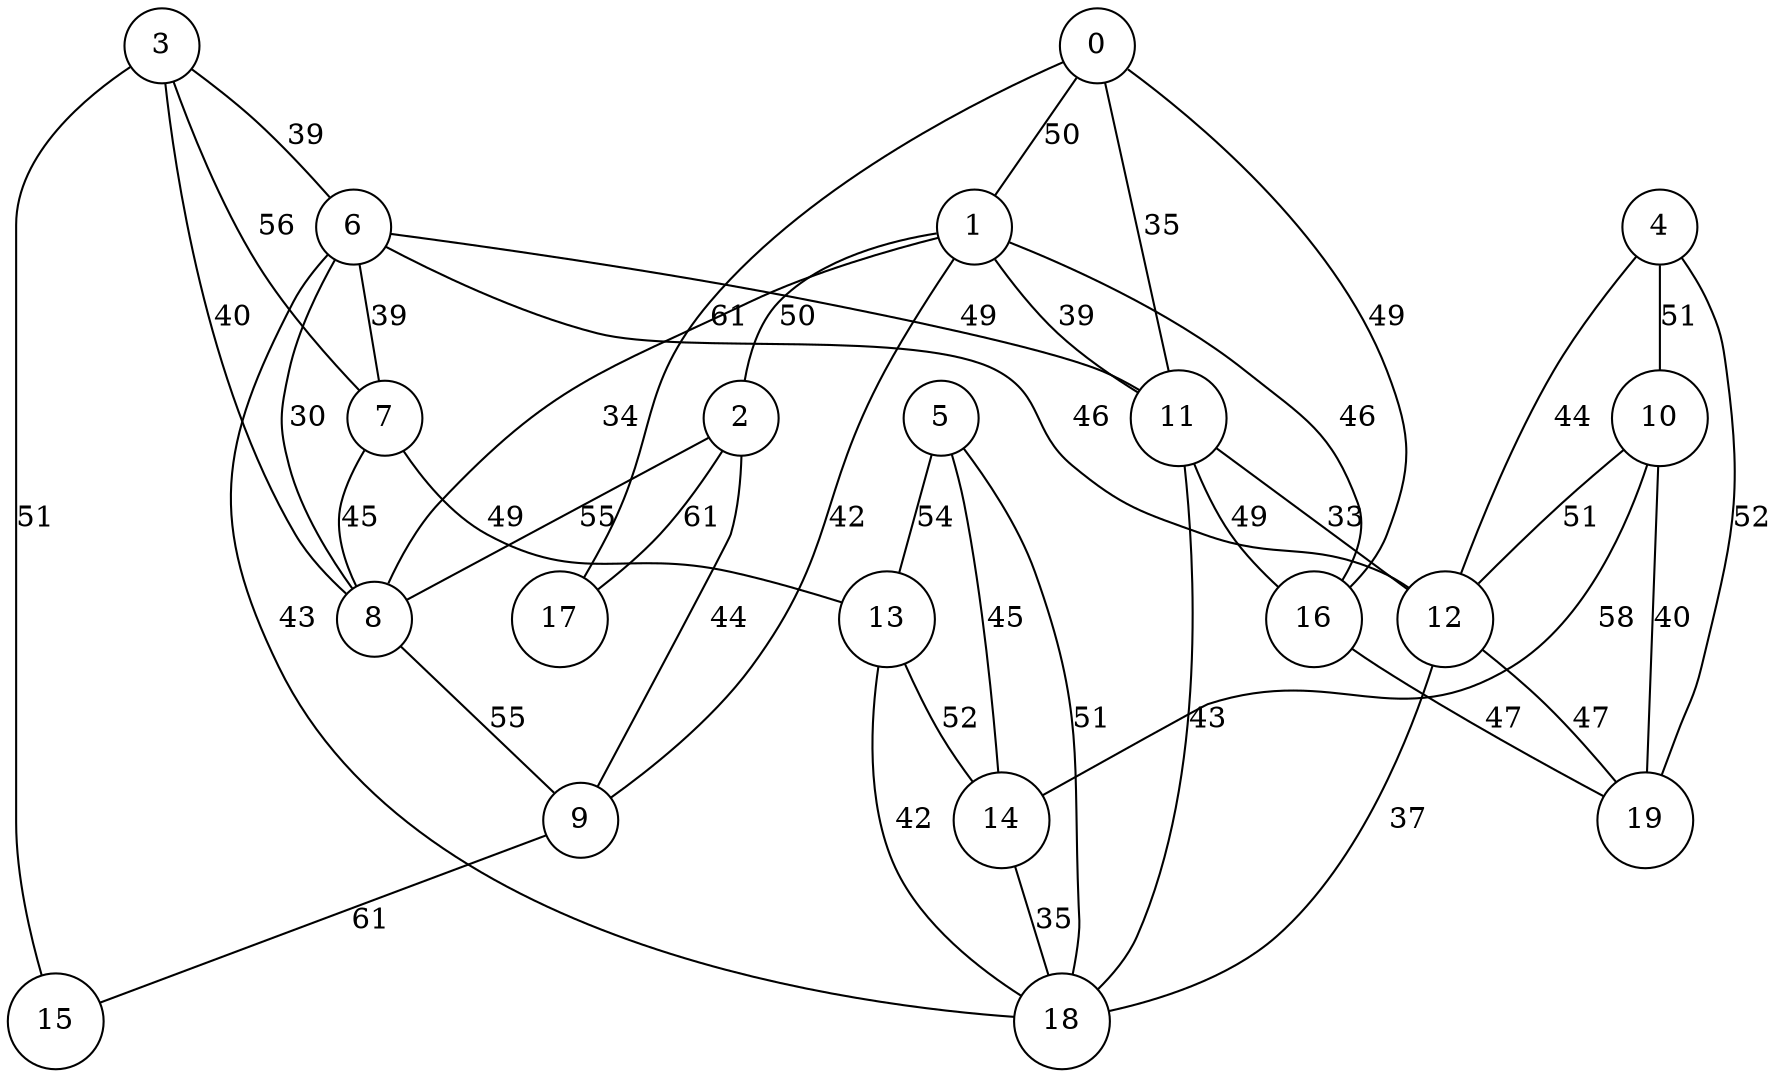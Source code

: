 graph qubit_interaction_graph {
    node [shape=circle];
    0 -- 17 [label=61];
    0 -- 16 [label=49];
    0 -- 1 [label=50];
    0 -- 11 [label=35];
    1 -- 8 [label=34];
    1 -- 9 [label=42];
    1 -- 11 [label=39];
    1 -- 2 [label=50];
    1 -- 16 [label=46];
    2 -- 17 [label=61];
    2 -- 9 [label=44];
    2 -- 8 [label=55];
    3 -- 15 [label=51];
    3 -- 8 [label=40];
    3 -- 6 [label=39];
    3 -- 7 [label=56];
    4 -- 12 [label=44];
    4 -- 10 [label=51];
    4 -- 19 [label=52];
    5 -- 18 [label=51];
    5 -- 13 [label=54];
    5 -- 14 [label=45];
    6 -- 7 [label=39];
    6 -- 12 [label=46];
    6 -- 8 [label=30];
    6 -- 11 [label=49];
    6 -- 18 [label=43];
    7 -- 13 [label=49];
    7 -- 8 [label=45];
    8 -- 9 [label=55];
    9 -- 15 [label=61];
    10 -- 14 [label=58];
    10 -- 12 [label=51];
    10 -- 19 [label=40];
    11 -- 18 [label=43];
    11 -- 16 [label=49];
    11 -- 12 [label=33];
    12 -- 19 [label=47];
    12 -- 18 [label=37];
    13 -- 18 [label=42];
    13 -- 14 [label=52];
    14 -- 18 [label=35];
    16 -- 19 [label=47];
}
